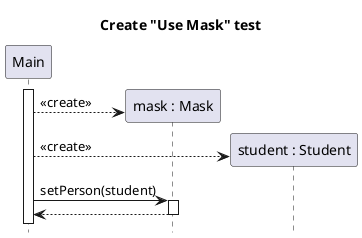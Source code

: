 @startuml student-use-mask-create

title Create "Use Mask" test
hide footbox

participant "Main" as main
participant "mask : Mask" as mask
participant "student : Student" as student

main++
create mask
main --> mask : <<create>>
create student
main --> student : <<create>>
main -> mask ++: setPerson(student)
return

@enduml
